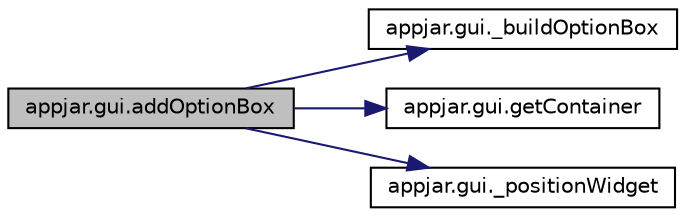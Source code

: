 digraph "appjar.gui.addOptionBox"
{
  edge [fontname="Helvetica",fontsize="10",labelfontname="Helvetica",labelfontsize="10"];
  node [fontname="Helvetica",fontsize="10",shape=record];
  rankdir="LR";
  Node686 [label="appjar.gui.addOptionBox",height=0.2,width=0.4,color="black", fillcolor="grey75", style="filled", fontcolor="black"];
  Node686 -> Node687 [color="midnightblue",fontsize="10",style="solid",fontname="Helvetica"];
  Node687 [label="appjar.gui._buildOptionBox",height=0.2,width=0.4,color="black", fillcolor="white", style="filled",URL="$classappjar_1_1gui.html#a64e461f4fa6ab5f15313891ddaca02b2"];
  Node686 -> Node688 [color="midnightblue",fontsize="10",style="solid",fontname="Helvetica"];
  Node688 [label="appjar.gui.getContainer",height=0.2,width=0.4,color="black", fillcolor="white", style="filled",URL="$classappjar_1_1gui.html#a2e8ea27bae5f6758257be218c8279b56"];
  Node686 -> Node689 [color="midnightblue",fontsize="10",style="solid",fontname="Helvetica"];
  Node689 [label="appjar.gui._positionWidget",height=0.2,width=0.4,color="black", fillcolor="white", style="filled",URL="$classappjar_1_1gui.html#a073b1298767aeb92dd77b77cb6000e8c"];
}
